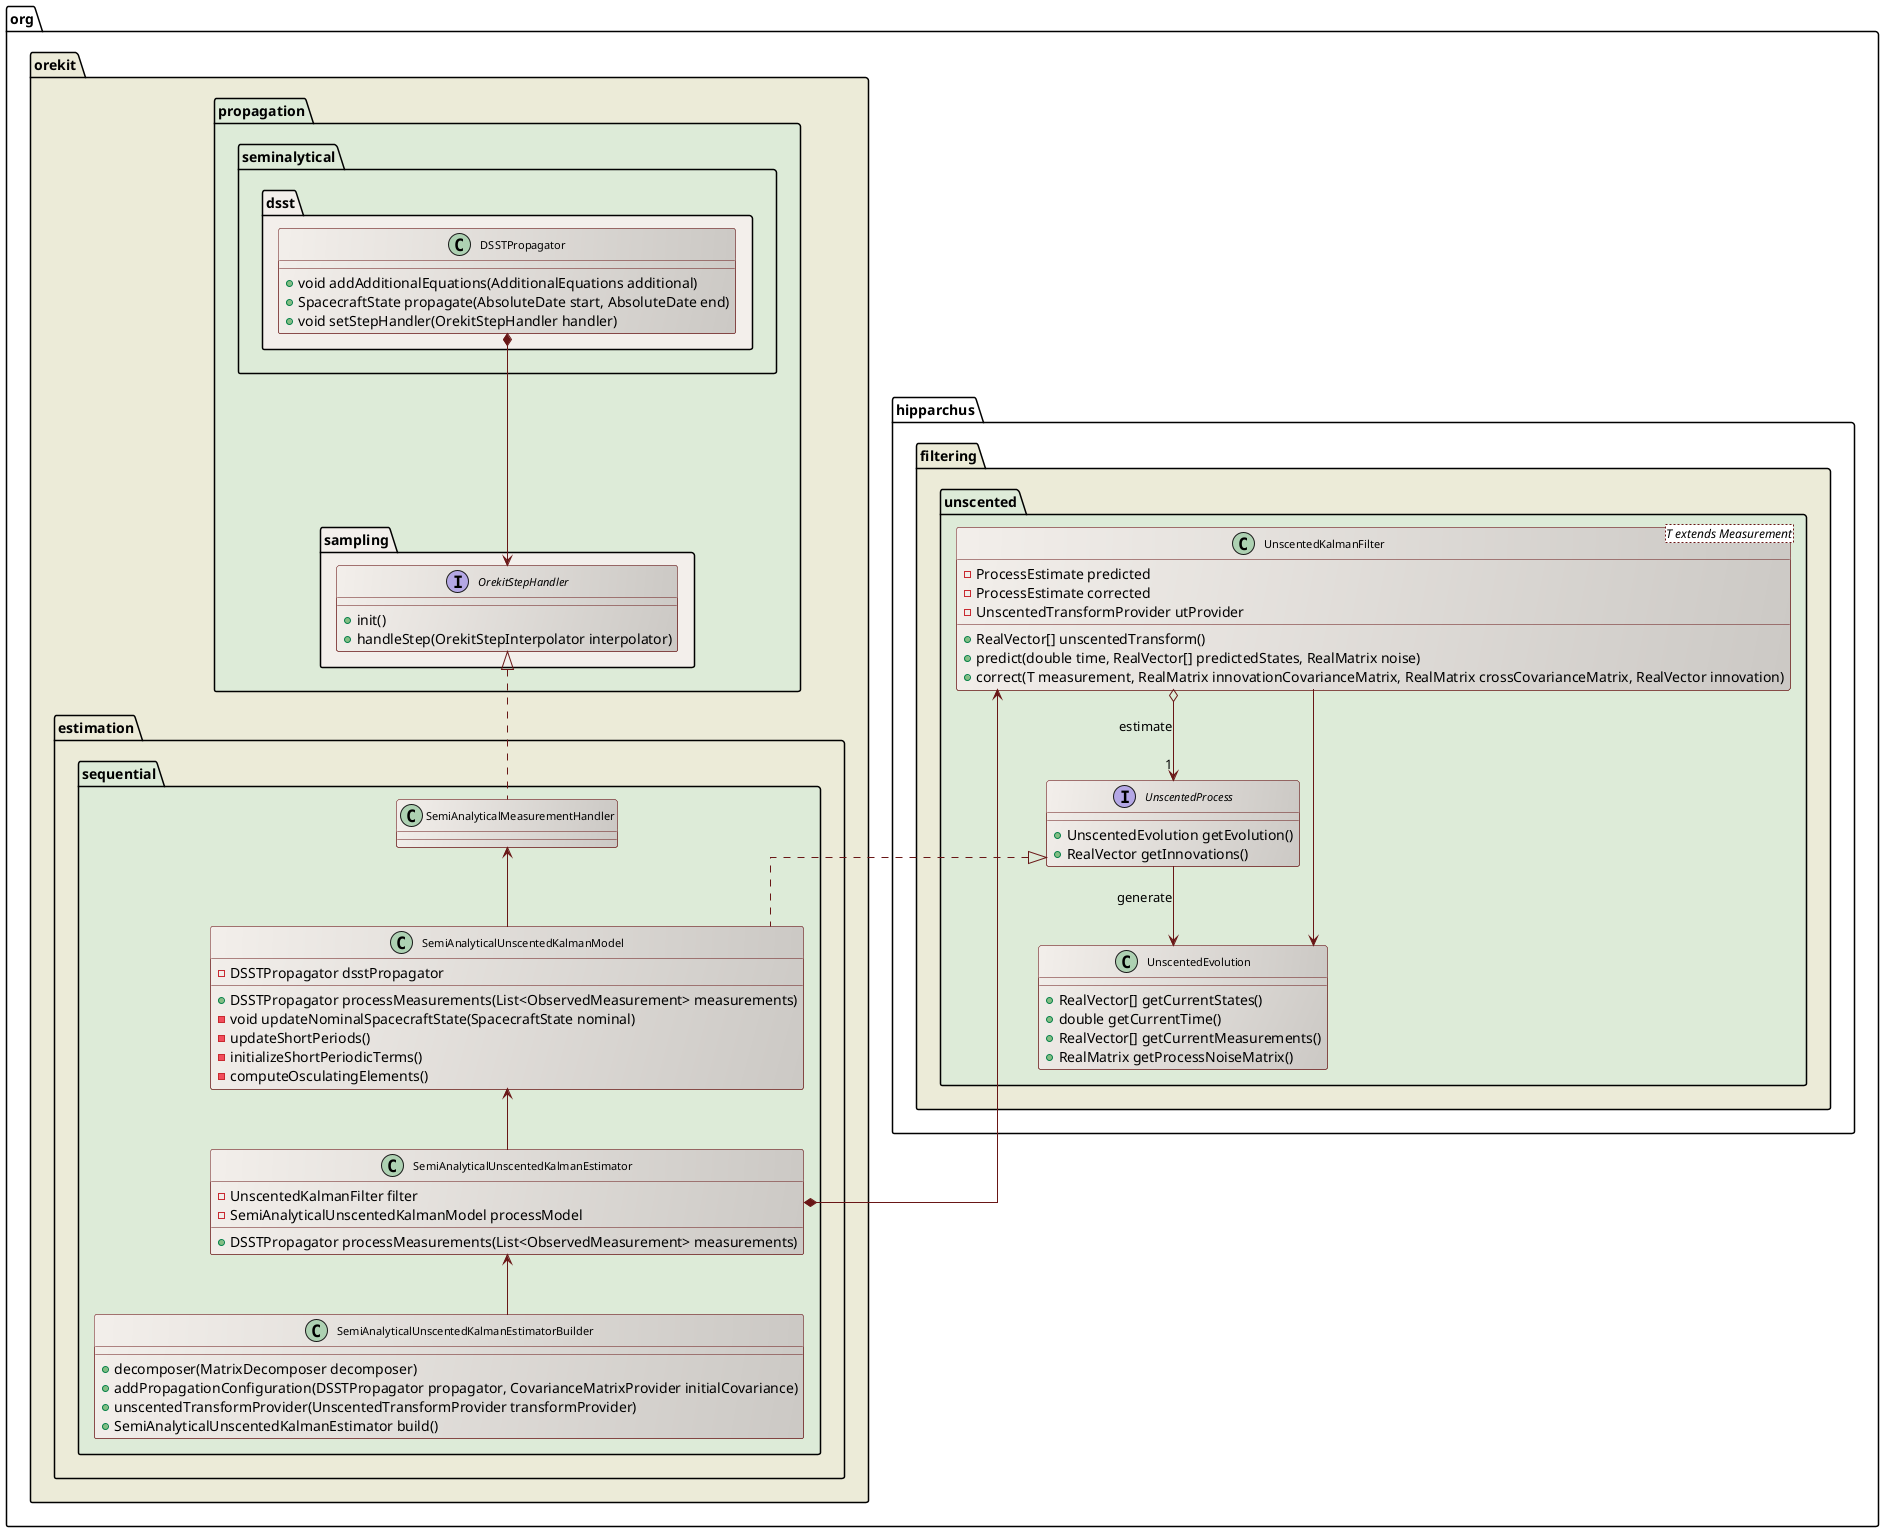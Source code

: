 ' Copyright 2002-2022 CS GROUP
' Licensed to CS GROUP (CS) under one or more
' contributor license agreements.  See the NOTICE file distributed with
' this work for additional information regarding copyright ownership.
' CS licenses this file to You under the Apache License, Version 2.0
' (the "License"); you may not use this file except in compliance with
' the License.  You may obtain a copy of the License at
'
'   http://www.apache.org/licenses/LICENSE-2.0
'
' Unless required by applicable law or agreed to in writing, software
' distributed under the License is distributed on an "AS IS" BASIS,
' WITHOUT WARRANTIES OR CONDITIONS OF ANY KIND, either express or implied.
' See the License for the specific language governing permissions and
' limitations under the License.

@startuml

  skinparam svek                  true
  skinparam ClassBackgroundColor  #F3EFEB/CCC9C5
  skinparam ClassArrowColor       #691616
  skinparam ClassBorderColor      #691616
  skinparam NoteBackgroundColor   #F3EFEB
  skinparam NoteBorderColor       #691616
  skinparam NoteFontColor         #691616
  skinparam linetype              ortho
  skinparam ClassFontSize         11

  package org.hipparchus.filtering #ECEBD8 {

      package unscented #DDEBD8 {
    
        interface UnscentedProcess {
          + UnscentedEvolution getEvolution()
          + RealVector getInnovations()
        }
    
        class UnscentedEvolution {
          + RealVector[] getCurrentStates()
          + double getCurrentTime()
          + RealVector[] getCurrentMeasurements()
          + RealMatrix getProcessNoiseMatrix()
        }
    
        class "UnscentedKalmanFilter<T extends Measurement>" as UnscentedKalmanFilter_T {
          - ProcessEstimate predicted
          - ProcessEstimate corrected
          - UnscentedTransformProvider utProvider
          + RealVector[] unscentedTransform()
          + predict(double time, RealVector[] predictedStates, RealMatrix noise)
          + correct(T measurement, RealMatrix innovationCovarianceMatrix, RealMatrix crossCovarianceMatrix, RealVector innovation)
        }
    
        UnscentedKalmanFilter_T o-->"1"  UnscentedProcess : estimate
        UnscentedKalmanFilter_T --> UnscentedEvolution
        UnscentedProcess --> UnscentedEvolution : generate
    
      }

  }

  package org.orekit #ECEBD8 {

    package propagation #DDEBD8 {

      package sampling #F3EFEB {
         interface OrekitStepHandler {
           + init()
           + handleStep(OrekitStepInterpolator interpolator)
         }
      }

      package seminalytical.dsst #F3EFEB {

         class DSSTPropagator {
           + void addAdditionalEquations(AdditionalEquations additional)
           + SpacecraftState propagate(AbsoluteDate start, AbsoluteDate end)
           + void setStepHandler(OrekitStepHandler handler)
         }

         DSSTPropagator *-->  OrekitStepHandler

      }

    }

    package estimation.sequential #DDEBD8 {

      class SemiAnalyticalUnscentedKalmanEstimator {
         - UnscentedKalmanFilter filter
         - SemiAnalyticalUnscentedKalmanModel processModel
         + DSSTPropagator processMeasurements(List<ObservedMeasurement> measurements)
      }

      class SemiAnalyticalUnscentedKalmanEstimatorBuilder {
        + decomposer(MatrixDecomposer decomposer)
        + addPropagationConfiguration(DSSTPropagator propagator, CovarianceMatrixProvider initialCovariance)
        + unscentedTransformProvider(UnscentedTransformProvider transformProvider)
        + SemiAnalyticalUnscentedKalmanEstimator build()
      }

      class SemiAnalyticalUnscentedKalmanModel {
         - DSSTPropagator dsstPropagator
         + DSSTPropagator processMeasurements(List<ObservedMeasurement> measurements)
         - void updateNominalSpacecraftState(SpacecraftState nominal)
         - updateShortPeriods()
         - initializeShortPeriodicTerms()
         - computeOsculatingElements()
      }

      class SemiAnalyticalMeasurementHandler

      OrekitStepHandler <|..  SemiAnalyticalMeasurementHandler
      SemiAnalyticalUnscentedKalmanEstimator <--   SemiAnalyticalUnscentedKalmanEstimatorBuilder
      UnscentedProcess <|..  SemiAnalyticalUnscentedKalmanModel
      SemiAnalyticalUnscentedKalmanModel <--   SemiAnalyticalUnscentedKalmanEstimator
      SemiAnalyticalUnscentedKalmanEstimator *-left-> UnscentedKalmanFilter_T
      SemiAnalyticalMeasurementHandler <--   SemiAnalyticalUnscentedKalmanModel

    }

  }

@enduml
